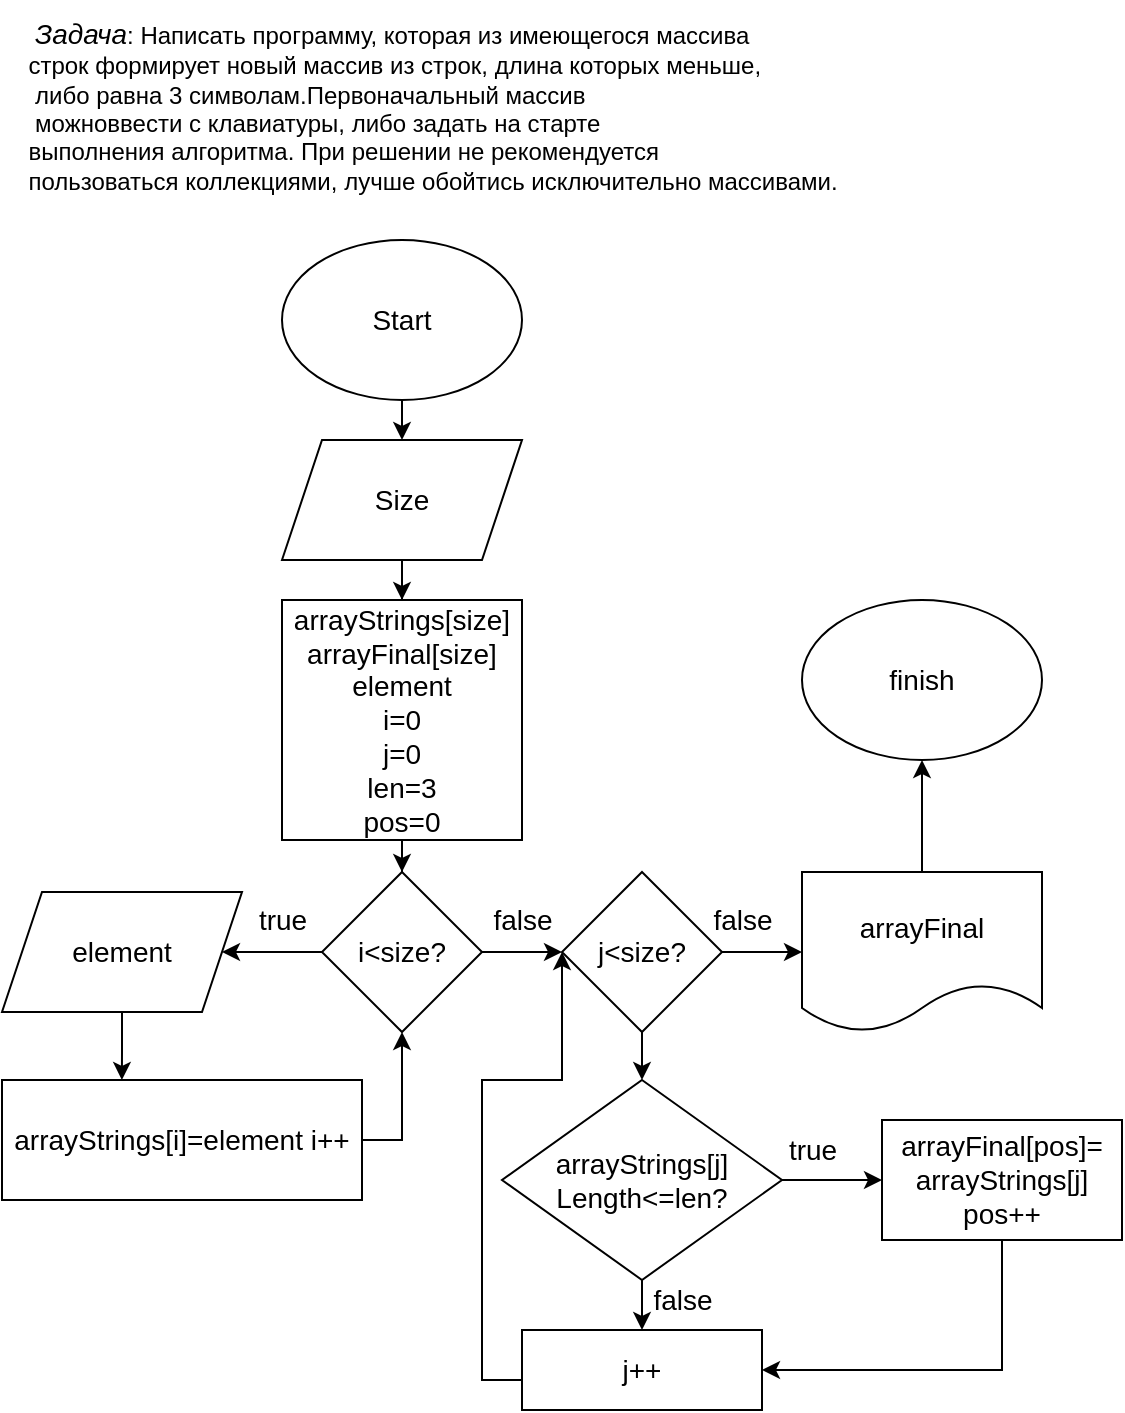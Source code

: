 <mxfile version="20.3.0" type="device"><diagram id="5sX81z-GiyHcMoM8C5FF" name="Страница 1"><mxGraphModel dx="1108" dy="1722" grid="1" gridSize="10" guides="1" tooltips="1" connect="1" arrows="1" fold="1" page="1" pageScale="1" pageWidth="827" pageHeight="1169" math="0" shadow="0"><root><mxCell id="0"/><mxCell id="1" parent="0"/><mxCell id="HEZRgoWhx9M8Rc-Z97qv-1" value="&lt;div style=&quot;text-align: justify;&quot;&gt;&lt;span style=&quot;background-color: initial;&quot;&gt;&amp;nbsp;&lt;/span&gt;&lt;font style=&quot;&quot;&gt;&lt;em style=&quot;background-color: initial;&quot;&gt;&lt;font style=&quot;font-size: 14px;&quot;&gt;Задача&lt;/font&gt;&lt;/em&gt;&lt;span style=&quot;font-size: 12px; background-color: initial; text-align: start;&quot;&gt;: Написать программу, которая из имеющегося массива&lt;/span&gt;&lt;/font&gt;&lt;/div&gt;&lt;font style=&quot;font-size: 12px;&quot;&gt;&lt;span style=&quot;text-align: start;&quot;&gt;&lt;div style=&quot;text-align: justify;&quot;&gt;&lt;span style=&quot;background-color: initial;&quot;&gt;строк формирует&amp;nbsp;&lt;/span&gt;&lt;span style=&quot;background-color: initial; text-align: center;&quot;&gt;новый массив из строк,&amp;nbsp;&lt;/span&gt;&lt;span style=&quot;background-color: initial;&quot;&gt;длина которых меньше,&lt;/span&gt;&lt;/div&gt;&lt;div style=&quot;text-align: justify;&quot;&gt;&lt;span style=&quot;background-color: initial;&quot;&gt;&amp;nbsp;либо равна 3 символам.&lt;/span&gt;&lt;span style=&quot;background-color: initial;&quot;&gt;Первоначальный массив&lt;/span&gt;&lt;/div&gt;&lt;/span&gt;&lt;span&gt;&lt;div style=&quot;text-align: justify;&quot;&gt;&lt;span style=&quot;background-color: initial;&quot;&gt;&amp;nbsp;можно&lt;/span&gt;&lt;span style=&quot;background-color: initial;&quot;&gt;ввести с клавиатуры, либо задать на старте&amp;nbsp;&lt;/span&gt;&lt;/div&gt;&lt;/span&gt;&lt;span&gt;&lt;div style=&quot;text-align: justify;&quot;&gt;выполнения алгоритма. При решении не рекомендуется&lt;/div&gt;&lt;div style=&quot;text-align: justify;&quot;&gt;пользоваться коллекциями,&amp;nbsp;&lt;span style=&quot;line-height: 115%; background-image: initial; background-position: initial; background-size: initial; background-repeat: initial; background-attachment: initial; background-origin: initial; background-clip: initial;&quot;&gt;лучше&lt;/span&gt;&lt;span style=&quot;background-color: initial;&quot;&gt;&amp;nbsp;обойтись&amp;nbsp;&lt;/span&gt;&lt;span style=&quot;background-color: initial;&quot;&gt;исключительно массивами.&lt;/span&gt;&lt;/div&gt;&lt;/span&gt;&lt;/font&gt;&lt;span&gt;&lt;br&gt;&amp;nbsp;&lt;/span&gt;&lt;span&gt;&lt;br&gt;&amp;nbsp;&lt;/span&gt;" style="text;html=1;align=center;verticalAlign=middle;resizable=0;points=[];autosize=1;strokeColor=none;fillColor=none;" vertex="1" parent="1"><mxGeometry x="80" y="-1120" width="430" height="150" as="geometry"/></mxCell><mxCell id="HEZRgoWhx9M8Rc-Z97qv-5" value="" style="edgeStyle=orthogonalEdgeStyle;rounded=0;orthogonalLoop=1;jettySize=auto;html=1;fontSize=14;" edge="1" parent="1" source="HEZRgoWhx9M8Rc-Z97qv-2" target="HEZRgoWhx9M8Rc-Z97qv-4"><mxGeometry relative="1" as="geometry"><Array as="points"><mxPoint x="280" y="-940"/><mxPoint x="280" y="-940"/></Array></mxGeometry></mxCell><mxCell id="HEZRgoWhx9M8Rc-Z97qv-2" value="Start" style="ellipse;whiteSpace=wrap;html=1;fontSize=14;" vertex="1" parent="1"><mxGeometry x="220" y="-1000" width="120" height="80" as="geometry"/></mxCell><mxCell id="HEZRgoWhx9M8Rc-Z97qv-7" style="edgeStyle=orthogonalEdgeStyle;rounded=0;orthogonalLoop=1;jettySize=auto;html=1;entryX=0.5;entryY=0;entryDx=0;entryDy=0;fontSize=14;" edge="1" parent="1" source="HEZRgoWhx9M8Rc-Z97qv-4" target="HEZRgoWhx9M8Rc-Z97qv-6"><mxGeometry relative="1" as="geometry"/></mxCell><mxCell id="HEZRgoWhx9M8Rc-Z97qv-4" value="Size" style="shape=parallelogram;perimeter=parallelogramPerimeter;whiteSpace=wrap;html=1;fixedSize=1;fontSize=14;" vertex="1" parent="1"><mxGeometry x="220" y="-900" width="120" height="60" as="geometry"/></mxCell><mxCell id="HEZRgoWhx9M8Rc-Z97qv-9" style="edgeStyle=orthogonalEdgeStyle;rounded=0;orthogonalLoop=1;jettySize=auto;html=1;entryX=0.5;entryY=0;entryDx=0;entryDy=0;fontSize=14;" edge="1" parent="1" source="HEZRgoWhx9M8Rc-Z97qv-6" target="HEZRgoWhx9M8Rc-Z97qv-8"><mxGeometry relative="1" as="geometry"/></mxCell><mxCell id="HEZRgoWhx9M8Rc-Z97qv-6" value="arrayStrings[size]&lt;br&gt;arrayFinal[size]&lt;br&gt;element&lt;br&gt;i=0&lt;br&gt;j=0&lt;br&gt;len=3&lt;br&gt;pos=0" style="rounded=0;whiteSpace=wrap;html=1;fontSize=14;" vertex="1" parent="1"><mxGeometry x="220" y="-820" width="120" height="120" as="geometry"/></mxCell><mxCell id="HEZRgoWhx9M8Rc-Z97qv-11" style="edgeStyle=orthogonalEdgeStyle;rounded=0;orthogonalLoop=1;jettySize=auto;html=1;entryX=1;entryY=0.5;entryDx=0;entryDy=0;fontSize=14;" edge="1" parent="1" source="HEZRgoWhx9M8Rc-Z97qv-8" target="HEZRgoWhx9M8Rc-Z97qv-10"><mxGeometry relative="1" as="geometry"/></mxCell><mxCell id="HEZRgoWhx9M8Rc-Z97qv-14" style="edgeStyle=orthogonalEdgeStyle;rounded=0;orthogonalLoop=1;jettySize=auto;html=1;entryX=0;entryY=0.5;entryDx=0;entryDy=0;fontSize=14;" edge="1" parent="1" source="HEZRgoWhx9M8Rc-Z97qv-8" target="HEZRgoWhx9M8Rc-Z97qv-13"><mxGeometry relative="1" as="geometry"/></mxCell><mxCell id="HEZRgoWhx9M8Rc-Z97qv-8" value="i&amp;lt;size?" style="rhombus;whiteSpace=wrap;html=1;fontSize=14;" vertex="1" parent="1"><mxGeometry x="240" y="-684" width="80" height="80" as="geometry"/></mxCell><mxCell id="HEZRgoWhx9M8Rc-Z97qv-17" style="edgeStyle=orthogonalEdgeStyle;rounded=0;orthogonalLoop=1;jettySize=auto;html=1;fontSize=14;entryX=0.333;entryY=0;entryDx=0;entryDy=0;entryPerimeter=0;" edge="1" parent="1" source="HEZRgoWhx9M8Rc-Z97qv-10" target="HEZRgoWhx9M8Rc-Z97qv-16"><mxGeometry relative="1" as="geometry"><mxPoint x="140" y="-590" as="targetPoint"/></mxGeometry></mxCell><mxCell id="HEZRgoWhx9M8Rc-Z97qv-10" value="element" style="shape=parallelogram;perimeter=parallelogramPerimeter;whiteSpace=wrap;html=1;fixedSize=1;fontSize=14;" vertex="1" parent="1"><mxGeometry x="80" y="-674" width="120" height="60" as="geometry"/></mxCell><mxCell id="HEZRgoWhx9M8Rc-Z97qv-12" value="true" style="text;html=1;align=center;verticalAlign=middle;resizable=0;points=[];autosize=1;strokeColor=none;fillColor=none;fontSize=14;" vertex="1" parent="1"><mxGeometry x="195" y="-675" width="50" height="30" as="geometry"/></mxCell><mxCell id="HEZRgoWhx9M8Rc-Z97qv-22" style="edgeStyle=orthogonalEdgeStyle;rounded=0;orthogonalLoop=1;jettySize=auto;html=1;entryX=0;entryY=0.5;entryDx=0;entryDy=0;fontSize=14;" edge="1" parent="1" source="HEZRgoWhx9M8Rc-Z97qv-13" target="HEZRgoWhx9M8Rc-Z97qv-21"><mxGeometry relative="1" as="geometry"/></mxCell><mxCell id="HEZRgoWhx9M8Rc-Z97qv-25" style="edgeStyle=orthogonalEdgeStyle;rounded=0;orthogonalLoop=1;jettySize=auto;html=1;entryX=0.5;entryY=0;entryDx=0;entryDy=0;fontSize=14;" edge="1" parent="1" source="HEZRgoWhx9M8Rc-Z97qv-13" target="HEZRgoWhx9M8Rc-Z97qv-24"><mxGeometry relative="1" as="geometry"/></mxCell><mxCell id="HEZRgoWhx9M8Rc-Z97qv-13" value="j&amp;lt;size?" style="rhombus;whiteSpace=wrap;html=1;fontSize=14;" vertex="1" parent="1"><mxGeometry x="360" y="-684" width="80" height="80" as="geometry"/></mxCell><mxCell id="HEZRgoWhx9M8Rc-Z97qv-15" value="false" style="text;html=1;align=center;verticalAlign=middle;resizable=0;points=[];autosize=1;strokeColor=none;fillColor=none;fontSize=14;" vertex="1" parent="1"><mxGeometry x="315" y="-675" width="50" height="30" as="geometry"/></mxCell><mxCell id="HEZRgoWhx9M8Rc-Z97qv-19" style="edgeStyle=orthogonalEdgeStyle;rounded=0;orthogonalLoop=1;jettySize=auto;html=1;fontSize=14;" edge="1" parent="1" source="HEZRgoWhx9M8Rc-Z97qv-16" target="HEZRgoWhx9M8Rc-Z97qv-8"><mxGeometry relative="1" as="geometry"><mxPoint x="280" y="-590" as="targetPoint"/><Array as="points"><mxPoint x="280" y="-550"/></Array></mxGeometry></mxCell><mxCell id="HEZRgoWhx9M8Rc-Z97qv-16" value="arrayStrings[i]=element i++" style="rounded=0;whiteSpace=wrap;html=1;fontSize=14;" vertex="1" parent="1"><mxGeometry x="80" y="-580" width="180" height="60" as="geometry"/></mxCell><mxCell id="HEZRgoWhx9M8Rc-Z97qv-35" style="edgeStyle=orthogonalEdgeStyle;rounded=0;orthogonalLoop=1;jettySize=auto;html=1;fontSize=14;" edge="1" parent="1" source="HEZRgoWhx9M8Rc-Z97qv-21" target="HEZRgoWhx9M8Rc-Z97qv-34"><mxGeometry relative="1" as="geometry"/></mxCell><mxCell id="HEZRgoWhx9M8Rc-Z97qv-21" value="arrayFinal" style="shape=document;whiteSpace=wrap;html=1;boundedLbl=1;fontSize=14;" vertex="1" parent="1"><mxGeometry x="480" y="-684" width="120" height="80" as="geometry"/></mxCell><mxCell id="HEZRgoWhx9M8Rc-Z97qv-23" value="false" style="text;html=1;align=center;verticalAlign=middle;resizable=0;points=[];autosize=1;strokeColor=none;fillColor=none;fontSize=14;" vertex="1" parent="1"><mxGeometry x="425" y="-675" width="50" height="30" as="geometry"/></mxCell><mxCell id="HEZRgoWhx9M8Rc-Z97qv-27" style="edgeStyle=orthogonalEdgeStyle;rounded=0;orthogonalLoop=1;jettySize=auto;html=1;fontSize=14;" edge="1" parent="1" source="HEZRgoWhx9M8Rc-Z97qv-24" target="HEZRgoWhx9M8Rc-Z97qv-26"><mxGeometry relative="1" as="geometry"/></mxCell><mxCell id="HEZRgoWhx9M8Rc-Z97qv-30" style="edgeStyle=orthogonalEdgeStyle;rounded=0;orthogonalLoop=1;jettySize=auto;html=1;fontSize=14;" edge="1" parent="1" source="HEZRgoWhx9M8Rc-Z97qv-24" target="HEZRgoWhx9M8Rc-Z97qv-29"><mxGeometry relative="1" as="geometry"/></mxCell><mxCell id="HEZRgoWhx9M8Rc-Z97qv-24" value="arrayStrings[j]&lt;br&gt;Length&amp;lt;=len?" style="rhombus;whiteSpace=wrap;html=1;fontSize=14;" vertex="1" parent="1"><mxGeometry x="330" y="-580" width="140" height="100" as="geometry"/></mxCell><mxCell id="HEZRgoWhx9M8Rc-Z97qv-31" style="edgeStyle=orthogonalEdgeStyle;rounded=0;orthogonalLoop=1;jettySize=auto;html=1;entryX=1;entryY=0.5;entryDx=0;entryDy=0;fontSize=14;" edge="1" parent="1" source="HEZRgoWhx9M8Rc-Z97qv-26" target="HEZRgoWhx9M8Rc-Z97qv-29"><mxGeometry relative="1" as="geometry"><Array as="points"><mxPoint x="580" y="-435"/></Array></mxGeometry></mxCell><mxCell id="HEZRgoWhx9M8Rc-Z97qv-26" value="arrayFinal[pos]=&lt;br&gt;arrayStrings[j]&lt;br&gt;pos++" style="rounded=0;whiteSpace=wrap;html=1;fontSize=14;" vertex="1" parent="1"><mxGeometry x="520" y="-560" width="120" height="60" as="geometry"/></mxCell><mxCell id="HEZRgoWhx9M8Rc-Z97qv-28" value="true" style="text;html=1;align=center;verticalAlign=middle;resizable=0;points=[];autosize=1;strokeColor=none;fillColor=none;fontSize=14;" vertex="1" parent="1"><mxGeometry x="460" y="-560" width="50" height="30" as="geometry"/></mxCell><mxCell id="HEZRgoWhx9M8Rc-Z97qv-32" style="edgeStyle=orthogonalEdgeStyle;rounded=0;orthogonalLoop=1;jettySize=auto;html=1;fontSize=14;entryX=0;entryY=0.5;entryDx=0;entryDy=0;" edge="1" parent="1" source="HEZRgoWhx9M8Rc-Z97qv-29" target="HEZRgoWhx9M8Rc-Z97qv-13"><mxGeometry relative="1" as="geometry"><mxPoint x="350" y="-620" as="targetPoint"/><Array as="points"><mxPoint x="320" y="-430"/><mxPoint x="320" y="-580"/><mxPoint x="360" y="-580"/></Array></mxGeometry></mxCell><mxCell id="HEZRgoWhx9M8Rc-Z97qv-29" value="j++" style="rounded=0;whiteSpace=wrap;html=1;fontSize=14;" vertex="1" parent="1"><mxGeometry x="340" y="-455" width="120" height="40" as="geometry"/></mxCell><mxCell id="HEZRgoWhx9M8Rc-Z97qv-33" value="false" style="text;html=1;align=center;verticalAlign=middle;resizable=0;points=[];autosize=1;strokeColor=none;fillColor=none;fontSize=14;" vertex="1" parent="1"><mxGeometry x="395" y="-485" width="50" height="30" as="geometry"/></mxCell><mxCell id="HEZRgoWhx9M8Rc-Z97qv-34" value="finish" style="ellipse;whiteSpace=wrap;html=1;fontSize=14;" vertex="1" parent="1"><mxGeometry x="480" y="-820" width="120" height="80" as="geometry"/></mxCell></root></mxGraphModel></diagram></mxfile>